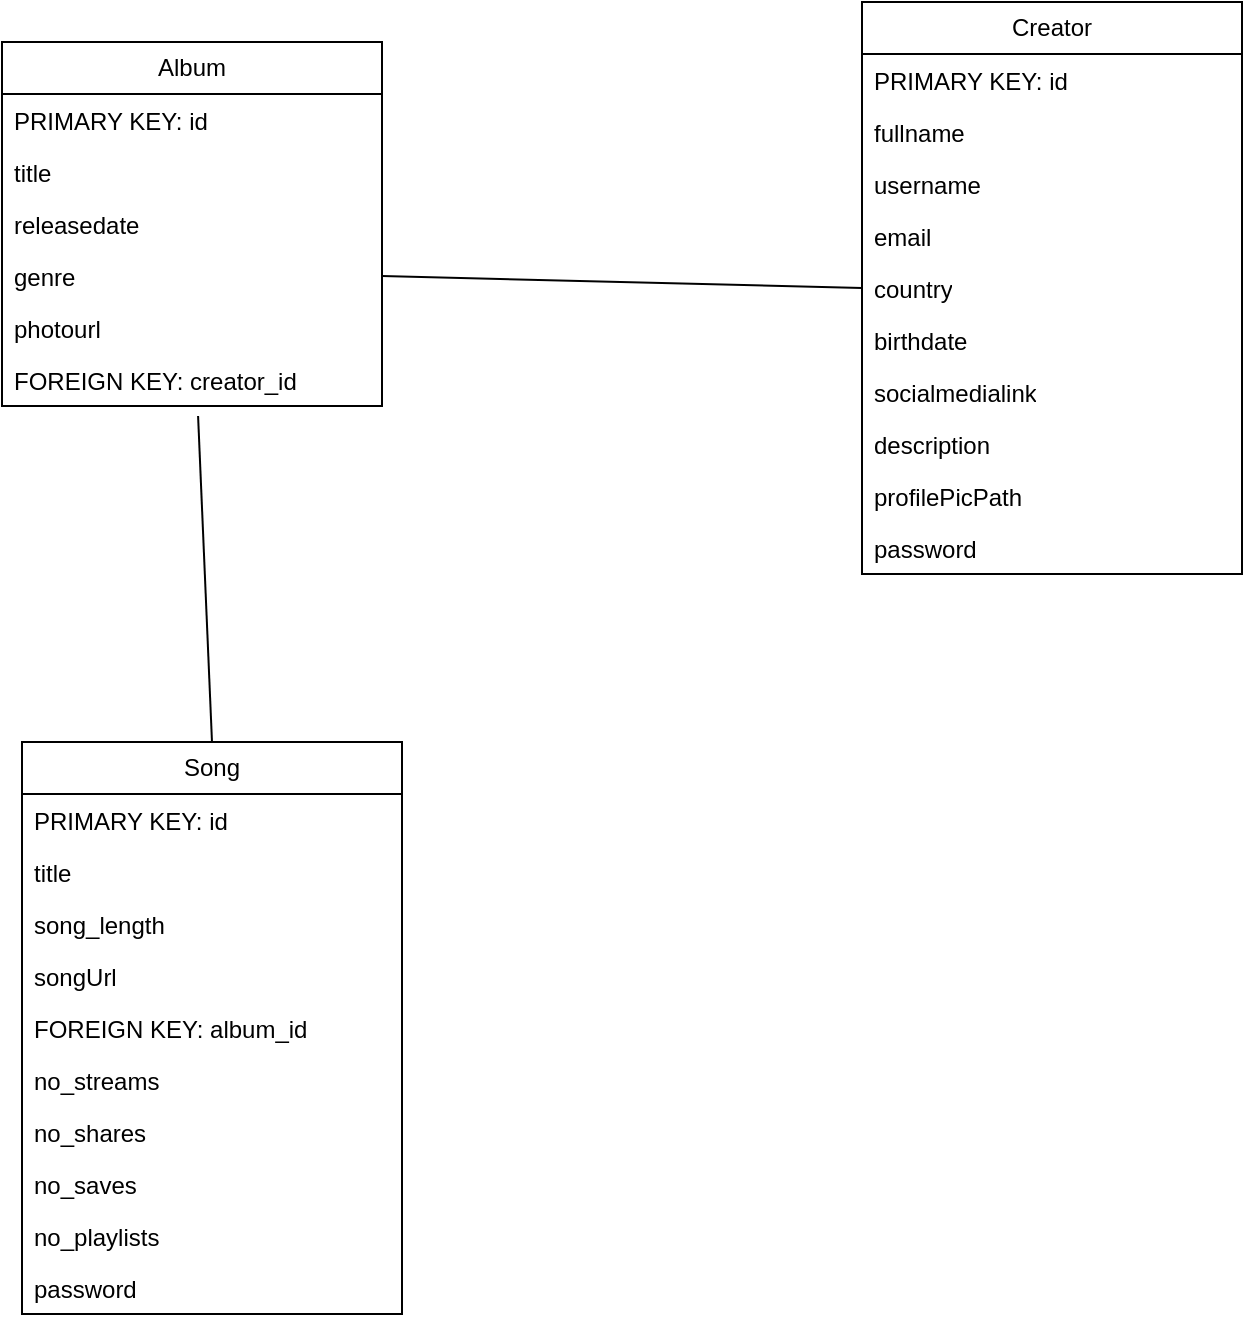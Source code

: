 <mxfile version="24.2.5" type="device">
  <diagram name="Page-1" id="i_12jZcWTpNgU4adzs-L">
    <mxGraphModel dx="1674" dy="772" grid="1" gridSize="10" guides="1" tooltips="1" connect="1" arrows="1" fold="1" page="1" pageScale="1" pageWidth="827" pageHeight="1169" math="0" shadow="0">
      <root>
        <mxCell id="0" />
        <mxCell id="1" parent="0" />
        <mxCell id="R51D8tE0GIcQPlfhgchq-2" value="Album" style="swimlane;fontStyle=0;childLayout=stackLayout;horizontal=1;startSize=26;fillColor=none;horizontalStack=0;resizeParent=1;resizeParentMax=0;resizeLast=0;collapsible=1;marginBottom=0;whiteSpace=wrap;html=1;" vertex="1" parent="1">
          <mxGeometry x="30" y="120" width="190" height="182" as="geometry" />
        </mxCell>
        <mxCell id="R51D8tE0GIcQPlfhgchq-3" value="PRIMARY KEY: id" style="text;strokeColor=none;fillColor=none;align=left;verticalAlign=top;spacingLeft=4;spacingRight=4;overflow=hidden;rotatable=0;points=[[0,0.5],[1,0.5]];portConstraint=eastwest;whiteSpace=wrap;html=1;" vertex="1" parent="R51D8tE0GIcQPlfhgchq-2">
          <mxGeometry y="26" width="190" height="26" as="geometry" />
        </mxCell>
        <mxCell id="R51D8tE0GIcQPlfhgchq-4" value="title" style="text;strokeColor=none;fillColor=none;align=left;verticalAlign=top;spacingLeft=4;spacingRight=4;overflow=hidden;rotatable=0;points=[[0,0.5],[1,0.5]];portConstraint=eastwest;whiteSpace=wrap;html=1;" vertex="1" parent="R51D8tE0GIcQPlfhgchq-2">
          <mxGeometry y="52" width="190" height="26" as="geometry" />
        </mxCell>
        <mxCell id="R51D8tE0GIcQPlfhgchq-6" value="releasedate" style="text;strokeColor=none;fillColor=none;align=left;verticalAlign=top;spacingLeft=4;spacingRight=4;overflow=hidden;rotatable=0;points=[[0,0.5],[1,0.5]];portConstraint=eastwest;whiteSpace=wrap;html=1;" vertex="1" parent="R51D8tE0GIcQPlfhgchq-2">
          <mxGeometry y="78" width="190" height="26" as="geometry" />
        </mxCell>
        <mxCell id="R51D8tE0GIcQPlfhgchq-7" value="genre" style="text;strokeColor=none;fillColor=none;align=left;verticalAlign=top;spacingLeft=4;spacingRight=4;overflow=hidden;rotatable=0;points=[[0,0.5],[1,0.5]];portConstraint=eastwest;whiteSpace=wrap;html=1;" vertex="1" parent="R51D8tE0GIcQPlfhgchq-2">
          <mxGeometry y="104" width="190" height="26" as="geometry" />
        </mxCell>
        <mxCell id="R51D8tE0GIcQPlfhgchq-8" value="photourl" style="text;strokeColor=none;fillColor=none;align=left;verticalAlign=top;spacingLeft=4;spacingRight=4;overflow=hidden;rotatable=0;points=[[0,0.5],[1,0.5]];portConstraint=eastwest;whiteSpace=wrap;html=1;" vertex="1" parent="R51D8tE0GIcQPlfhgchq-2">
          <mxGeometry y="130" width="190" height="26" as="geometry" />
        </mxCell>
        <mxCell id="R51D8tE0GIcQPlfhgchq-9" value="FOREIGN KEY: creator_id" style="text;strokeColor=none;fillColor=none;align=left;verticalAlign=top;spacingLeft=4;spacingRight=4;overflow=hidden;rotatable=0;points=[[0,0.5],[1,0.5]];portConstraint=eastwest;whiteSpace=wrap;html=1;" vertex="1" parent="R51D8tE0GIcQPlfhgchq-2">
          <mxGeometry y="156" width="190" height="26" as="geometry" />
        </mxCell>
        <mxCell id="R51D8tE0GIcQPlfhgchq-10" value="Creator" style="swimlane;fontStyle=0;childLayout=stackLayout;horizontal=1;startSize=26;fillColor=none;horizontalStack=0;resizeParent=1;resizeParentMax=0;resizeLast=0;collapsible=1;marginBottom=0;whiteSpace=wrap;html=1;" vertex="1" parent="1">
          <mxGeometry x="460" y="100" width="190" height="286" as="geometry" />
        </mxCell>
        <mxCell id="R51D8tE0GIcQPlfhgchq-11" value="PRIMARY KEY: id" style="text;strokeColor=none;fillColor=none;align=left;verticalAlign=top;spacingLeft=4;spacingRight=4;overflow=hidden;rotatable=0;points=[[0,0.5],[1,0.5]];portConstraint=eastwest;whiteSpace=wrap;html=1;" vertex="1" parent="R51D8tE0GIcQPlfhgchq-10">
          <mxGeometry y="26" width="190" height="26" as="geometry" />
        </mxCell>
        <mxCell id="R51D8tE0GIcQPlfhgchq-12" value="fullname" style="text;strokeColor=none;fillColor=none;align=left;verticalAlign=top;spacingLeft=4;spacingRight=4;overflow=hidden;rotatable=0;points=[[0,0.5],[1,0.5]];portConstraint=eastwest;whiteSpace=wrap;html=1;" vertex="1" parent="R51D8tE0GIcQPlfhgchq-10">
          <mxGeometry y="52" width="190" height="26" as="geometry" />
        </mxCell>
        <mxCell id="R51D8tE0GIcQPlfhgchq-13" value="username" style="text;strokeColor=none;fillColor=none;align=left;verticalAlign=top;spacingLeft=4;spacingRight=4;overflow=hidden;rotatable=0;points=[[0,0.5],[1,0.5]];portConstraint=eastwest;whiteSpace=wrap;html=1;" vertex="1" parent="R51D8tE0GIcQPlfhgchq-10">
          <mxGeometry y="78" width="190" height="26" as="geometry" />
        </mxCell>
        <mxCell id="R51D8tE0GIcQPlfhgchq-14" value="email" style="text;strokeColor=none;fillColor=none;align=left;verticalAlign=top;spacingLeft=4;spacingRight=4;overflow=hidden;rotatable=0;points=[[0,0.5],[1,0.5]];portConstraint=eastwest;whiteSpace=wrap;html=1;" vertex="1" parent="R51D8tE0GIcQPlfhgchq-10">
          <mxGeometry y="104" width="190" height="26" as="geometry" />
        </mxCell>
        <mxCell id="R51D8tE0GIcQPlfhgchq-15" value="country" style="text;strokeColor=none;fillColor=none;align=left;verticalAlign=top;spacingLeft=4;spacingRight=4;overflow=hidden;rotatable=0;points=[[0,0.5],[1,0.5]];portConstraint=eastwest;whiteSpace=wrap;html=1;" vertex="1" parent="R51D8tE0GIcQPlfhgchq-10">
          <mxGeometry y="130" width="190" height="26" as="geometry" />
        </mxCell>
        <mxCell id="R51D8tE0GIcQPlfhgchq-17" value="birthdate" style="text;strokeColor=none;fillColor=none;align=left;verticalAlign=top;spacingLeft=4;spacingRight=4;overflow=hidden;rotatable=0;points=[[0,0.5],[1,0.5]];portConstraint=eastwest;whiteSpace=wrap;html=1;" vertex="1" parent="R51D8tE0GIcQPlfhgchq-10">
          <mxGeometry y="156" width="190" height="26" as="geometry" />
        </mxCell>
        <mxCell id="R51D8tE0GIcQPlfhgchq-18" value="socialmedialink" style="text;strokeColor=none;fillColor=none;align=left;verticalAlign=top;spacingLeft=4;spacingRight=4;overflow=hidden;rotatable=0;points=[[0,0.5],[1,0.5]];portConstraint=eastwest;whiteSpace=wrap;html=1;" vertex="1" parent="R51D8tE0GIcQPlfhgchq-10">
          <mxGeometry y="182" width="190" height="26" as="geometry" />
        </mxCell>
        <mxCell id="R51D8tE0GIcQPlfhgchq-19" value="description" style="text;strokeColor=none;fillColor=none;align=left;verticalAlign=top;spacingLeft=4;spacingRight=4;overflow=hidden;rotatable=0;points=[[0,0.5],[1,0.5]];portConstraint=eastwest;whiteSpace=wrap;html=1;" vertex="1" parent="R51D8tE0GIcQPlfhgchq-10">
          <mxGeometry y="208" width="190" height="26" as="geometry" />
        </mxCell>
        <mxCell id="R51D8tE0GIcQPlfhgchq-20" value="profilePicPath" style="text;strokeColor=none;fillColor=none;align=left;verticalAlign=top;spacingLeft=4;spacingRight=4;overflow=hidden;rotatable=0;points=[[0,0.5],[1,0.5]];portConstraint=eastwest;whiteSpace=wrap;html=1;" vertex="1" parent="R51D8tE0GIcQPlfhgchq-10">
          <mxGeometry y="234" width="190" height="26" as="geometry" />
        </mxCell>
        <mxCell id="R51D8tE0GIcQPlfhgchq-16" value="password" style="text;strokeColor=none;fillColor=none;align=left;verticalAlign=top;spacingLeft=4;spacingRight=4;overflow=hidden;rotatable=0;points=[[0,0.5],[1,0.5]];portConstraint=eastwest;whiteSpace=wrap;html=1;" vertex="1" parent="R51D8tE0GIcQPlfhgchq-10">
          <mxGeometry y="260" width="190" height="26" as="geometry" />
        </mxCell>
        <mxCell id="R51D8tE0GIcQPlfhgchq-21" value="Song" style="swimlane;fontStyle=0;childLayout=stackLayout;horizontal=1;startSize=26;fillColor=none;horizontalStack=0;resizeParent=1;resizeParentMax=0;resizeLast=0;collapsible=1;marginBottom=0;whiteSpace=wrap;html=1;" vertex="1" parent="1">
          <mxGeometry x="40" y="470" width="190" height="286" as="geometry" />
        </mxCell>
        <mxCell id="R51D8tE0GIcQPlfhgchq-22" value="PRIMARY KEY: id" style="text;strokeColor=none;fillColor=none;align=left;verticalAlign=top;spacingLeft=4;spacingRight=4;overflow=hidden;rotatable=0;points=[[0,0.5],[1,0.5]];portConstraint=eastwest;whiteSpace=wrap;html=1;" vertex="1" parent="R51D8tE0GIcQPlfhgchq-21">
          <mxGeometry y="26" width="190" height="26" as="geometry" />
        </mxCell>
        <mxCell id="R51D8tE0GIcQPlfhgchq-23" value="title" style="text;strokeColor=none;fillColor=none;align=left;verticalAlign=top;spacingLeft=4;spacingRight=4;overflow=hidden;rotatable=0;points=[[0,0.5],[1,0.5]];portConstraint=eastwest;whiteSpace=wrap;html=1;" vertex="1" parent="R51D8tE0GIcQPlfhgchq-21">
          <mxGeometry y="52" width="190" height="26" as="geometry" />
        </mxCell>
        <mxCell id="R51D8tE0GIcQPlfhgchq-24" value="song_length" style="text;strokeColor=none;fillColor=none;align=left;verticalAlign=top;spacingLeft=4;spacingRight=4;overflow=hidden;rotatable=0;points=[[0,0.5],[1,0.5]];portConstraint=eastwest;whiteSpace=wrap;html=1;" vertex="1" parent="R51D8tE0GIcQPlfhgchq-21">
          <mxGeometry y="78" width="190" height="26" as="geometry" />
        </mxCell>
        <mxCell id="R51D8tE0GIcQPlfhgchq-25" value="songUrl" style="text;strokeColor=none;fillColor=none;align=left;verticalAlign=top;spacingLeft=4;spacingRight=4;overflow=hidden;rotatable=0;points=[[0,0.5],[1,0.5]];portConstraint=eastwest;whiteSpace=wrap;html=1;" vertex="1" parent="R51D8tE0GIcQPlfhgchq-21">
          <mxGeometry y="104" width="190" height="26" as="geometry" />
        </mxCell>
        <mxCell id="R51D8tE0GIcQPlfhgchq-26" value="FOREIGN KEY: album_id" style="text;strokeColor=none;fillColor=none;align=left;verticalAlign=top;spacingLeft=4;spacingRight=4;overflow=hidden;rotatable=0;points=[[0,0.5],[1,0.5]];portConstraint=eastwest;whiteSpace=wrap;html=1;" vertex="1" parent="R51D8tE0GIcQPlfhgchq-21">
          <mxGeometry y="130" width="190" height="26" as="geometry" />
        </mxCell>
        <mxCell id="R51D8tE0GIcQPlfhgchq-27" value="no_streams" style="text;strokeColor=none;fillColor=none;align=left;verticalAlign=top;spacingLeft=4;spacingRight=4;overflow=hidden;rotatable=0;points=[[0,0.5],[1,0.5]];portConstraint=eastwest;whiteSpace=wrap;html=1;" vertex="1" parent="R51D8tE0GIcQPlfhgchq-21">
          <mxGeometry y="156" width="190" height="26" as="geometry" />
        </mxCell>
        <mxCell id="R51D8tE0GIcQPlfhgchq-28" value="no_shares" style="text;strokeColor=none;fillColor=none;align=left;verticalAlign=top;spacingLeft=4;spacingRight=4;overflow=hidden;rotatable=0;points=[[0,0.5],[1,0.5]];portConstraint=eastwest;whiteSpace=wrap;html=1;" vertex="1" parent="R51D8tE0GIcQPlfhgchq-21">
          <mxGeometry y="182" width="190" height="26" as="geometry" />
        </mxCell>
        <mxCell id="R51D8tE0GIcQPlfhgchq-29" value="no_saves" style="text;strokeColor=none;fillColor=none;align=left;verticalAlign=top;spacingLeft=4;spacingRight=4;overflow=hidden;rotatable=0;points=[[0,0.5],[1,0.5]];portConstraint=eastwest;whiteSpace=wrap;html=1;" vertex="1" parent="R51D8tE0GIcQPlfhgchq-21">
          <mxGeometry y="208" width="190" height="26" as="geometry" />
        </mxCell>
        <mxCell id="R51D8tE0GIcQPlfhgchq-30" value="no_playlists" style="text;strokeColor=none;fillColor=none;align=left;verticalAlign=top;spacingLeft=4;spacingRight=4;overflow=hidden;rotatable=0;points=[[0,0.5],[1,0.5]];portConstraint=eastwest;whiteSpace=wrap;html=1;" vertex="1" parent="R51D8tE0GIcQPlfhgchq-21">
          <mxGeometry y="234" width="190" height="26" as="geometry" />
        </mxCell>
        <mxCell id="R51D8tE0GIcQPlfhgchq-31" value="password" style="text;strokeColor=none;fillColor=none;align=left;verticalAlign=top;spacingLeft=4;spacingRight=4;overflow=hidden;rotatable=0;points=[[0,0.5],[1,0.5]];portConstraint=eastwest;whiteSpace=wrap;html=1;" vertex="1" parent="R51D8tE0GIcQPlfhgchq-21">
          <mxGeometry y="260" width="190" height="26" as="geometry" />
        </mxCell>
        <mxCell id="R51D8tE0GIcQPlfhgchq-32" value="" style="endArrow=none;html=1;rounded=0;exitX=0.5;exitY=0;exitDx=0;exitDy=0;entryX=0.516;entryY=1.192;entryDx=0;entryDy=0;entryPerimeter=0;" edge="1" parent="1" source="R51D8tE0GIcQPlfhgchq-21" target="R51D8tE0GIcQPlfhgchq-9">
          <mxGeometry width="50" height="50" relative="1" as="geometry">
            <mxPoint x="200" y="430" as="sourcePoint" />
            <mxPoint x="250" y="380" as="targetPoint" />
          </mxGeometry>
        </mxCell>
        <mxCell id="R51D8tE0GIcQPlfhgchq-33" value="" style="endArrow=none;html=1;rounded=0;entryX=0;entryY=0.5;entryDx=0;entryDy=0;exitX=1;exitY=0.5;exitDx=0;exitDy=0;" edge="1" parent="1" source="R51D8tE0GIcQPlfhgchq-7" target="R51D8tE0GIcQPlfhgchq-15">
          <mxGeometry width="50" height="50" relative="1" as="geometry">
            <mxPoint x="320" y="280" as="sourcePoint" />
            <mxPoint x="370" y="230" as="targetPoint" />
          </mxGeometry>
        </mxCell>
      </root>
    </mxGraphModel>
  </diagram>
</mxfile>
